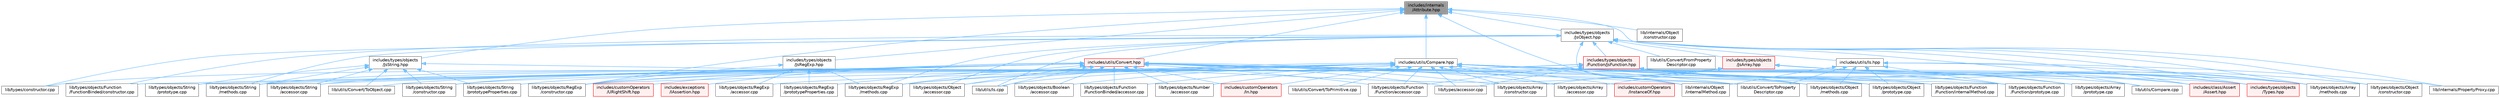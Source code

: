 digraph "includes/internals/Attribute.hpp"
{
 // LATEX_PDF_SIZE
  bgcolor="transparent";
  edge [fontname=Helvetica,fontsize=10,labelfontname=Helvetica,labelfontsize=10];
  node [fontname=Helvetica,fontsize=10,shape=box,height=0.2,width=0.4];
  Node1 [id="Node000001",label="includes/internals\l/Attribute.hpp",height=0.2,width=0.4,color="gray40", fillcolor="grey60", style="filled", fontcolor="black",tooltip=" "];
  Node1 -> Node2 [id="edge1_Node000001_Node000002",dir="back",color="steelblue1",style="solid",tooltip=" "];
  Node2 [id="Node000002",label="includes/types/objects\l/JsObject.hpp",height=0.2,width=0.4,color="grey40", fillcolor="white", style="filled",URL="$JsObject_8hpp.html",tooltip=" "];
  Node2 -> Node3 [id="edge2_Node000002_Node000003",dir="back",color="steelblue1",style="solid",tooltip=" "];
  Node3 [id="Node000003",label="includes/class/Assert\l/Assert.hpp",height=0.2,width=0.4,color="red", fillcolor="#FFF0F0", style="filled",URL="$Assert_8hpp.html",tooltip=" "];
  Node2 -> Node5 [id="edge3_Node000002_Node000005",dir="back",color="steelblue1",style="solid",tooltip=" "];
  Node5 [id="Node000005",label="includes/types/objects\l/Function/JsFunction.hpp",height=0.2,width=0.4,color="red", fillcolor="#FFF0F0", style="filled",URL="$JsFunction_8hpp.html",tooltip=" "];
  Node5 -> Node3 [id="edge4_Node000005_Node000003",dir="back",color="steelblue1",style="solid",tooltip=" "];
  Node5 -> Node7 [id="edge5_Node000005_Node000007",dir="back",color="steelblue1",style="solid",tooltip=" "];
  Node7 [id="Node000007",label="includes/types/objects\l/Types.hpp",height=0.2,width=0.4,color="red", fillcolor="#FFF0F0", style="filled",URL="$objects_2Types_8hpp.html",tooltip=" "];
  Node5 -> Node14 [id="edge6_Node000005_Node000014",dir="back",color="steelblue1",style="solid",tooltip=" "];
  Node14 [id="Node000014",label="lib/types/accessor.cpp",height=0.2,width=0.4,color="grey40", fillcolor="white", style="filled",URL="$types_2accessor_8cpp.html",tooltip=" "];
  Node5 -> Node18 [id="edge7_Node000005_Node000018",dir="back",color="steelblue1",style="solid",tooltip=" "];
  Node18 [id="Node000018",label="lib/types/objects/Function\l/Function/accessor.cpp",height=0.2,width=0.4,color="grey40", fillcolor="white", style="filled",URL="$types_2objects_2Function_2Function_2accessor_8cpp.html",tooltip=" "];
  Node5 -> Node20 [id="edge8_Node000005_Node000020",dir="back",color="steelblue1",style="solid",tooltip=" "];
  Node20 [id="Node000020",label="lib/types/objects/Function\l/Function/internalMethod.cpp",height=0.2,width=0.4,color="grey40", fillcolor="white", style="filled",URL="$types_2objects_2Function_2Function_2internalMethod_8cpp.html",tooltip=" "];
  Node5 -> Node9 [id="edge9_Node000005_Node000009",dir="back",color="steelblue1",style="solid",tooltip=" "];
  Node9 [id="Node000009",label="lib/types/objects/Function\l/Function/prototype.cpp",height=0.2,width=0.4,color="grey40", fillcolor="white", style="filled",URL="$Function_2Function_2prototype_8cpp.html",tooltip=" "];
  Node5 -> Node23 [id="edge10_Node000005_Node000023",dir="back",color="steelblue1",style="solid",tooltip=" "];
  Node23 [id="Node000023",label="lib/types/objects/Object\l/constructor.cpp",height=0.2,width=0.4,color="grey40", fillcolor="white", style="filled",URL="$types_2objects_2Object_2constructor_8cpp.html",tooltip=" "];
  Node5 -> Node24 [id="edge11_Node000005_Node000024",dir="back",color="steelblue1",style="solid",tooltip=" "];
  Node24 [id="Node000024",label="lib/types/objects/Object\l/methods.cpp",height=0.2,width=0.4,color="grey40", fillcolor="white", style="filled",URL="$Object_2methods_8cpp.html",tooltip=" "];
  Node5 -> Node25 [id="edge12_Node000005_Node000025",dir="back",color="steelblue1",style="solid",tooltip=" "];
  Node25 [id="Node000025",label="lib/types/objects/Object\l/prototype.cpp",height=0.2,width=0.4,color="grey40", fillcolor="white", style="filled",URL="$Object_2prototype_8cpp.html",tooltip=" "];
  Node5 -> Node27 [id="edge13_Node000005_Node000027",dir="back",color="steelblue1",style="solid",tooltip=" "];
  Node27 [id="Node000027",label="lib/types/objects/RegExp\l/constructor.cpp",height=0.2,width=0.4,color="grey40", fillcolor="white", style="filled",URL="$types_2objects_2RegExp_2constructor_8cpp.html",tooltip=" "];
  Node5 -> Node28 [id="edge14_Node000005_Node000028",dir="back",color="steelblue1",style="solid",tooltip=" "];
  Node28 [id="Node000028",label="lib/types/objects/RegExp\l/prototypeProperties.cpp",height=0.2,width=0.4,color="grey40", fillcolor="white", style="filled",URL="$RegExp_2prototypeProperties_8cpp.html",tooltip=" "];
  Node5 -> Node29 [id="edge15_Node000005_Node000029",dir="back",color="steelblue1",style="solid",tooltip=" "];
  Node29 [id="Node000029",label="lib/types/objects/String\l/constructor.cpp",height=0.2,width=0.4,color="grey40", fillcolor="white", style="filled",URL="$types_2objects_2String_2constructor_8cpp.html",tooltip=" "];
  Node5 -> Node30 [id="edge16_Node000005_Node000030",dir="back",color="steelblue1",style="solid",tooltip=" "];
  Node30 [id="Node000030",label="lib/types/objects/String\l/prototypeProperties.cpp",height=0.2,width=0.4,color="grey40", fillcolor="white", style="filled",URL="$String_2prototypeProperties_8cpp.html",tooltip=" "];
  Node2 -> Node31 [id="edge17_Node000002_Node000031",dir="back",color="steelblue1",style="solid",tooltip=" "];
  Node31 [id="Node000031",label="includes/types/objects\l/JsArray.hpp",height=0.2,width=0.4,color="red", fillcolor="#FFF0F0", style="filled",URL="$JsArray_8hpp.html",tooltip=" "];
  Node31 -> Node7 [id="edge18_Node000031_Node000007",dir="back",color="steelblue1",style="solid",tooltip=" "];
  Node31 -> Node32 [id="edge19_Node000031_Node000032",dir="back",color="steelblue1",style="solid",tooltip=" "];
  Node32 [id="Node000032",label="lib/types/objects/Array\l/accessor.cpp",height=0.2,width=0.4,color="grey40", fillcolor="white", style="filled",URL="$types_2objects_2Array_2accessor_8cpp.html",tooltip=" "];
  Node31 -> Node33 [id="edge20_Node000031_Node000033",dir="back",color="steelblue1",style="solid",tooltip=" "];
  Node33 [id="Node000033",label="lib/types/objects/Array\l/constructor.cpp",height=0.2,width=0.4,color="grey40", fillcolor="white", style="filled",URL="$types_2objects_2Array_2constructor_8cpp.html",tooltip=" "];
  Node31 -> Node34 [id="edge21_Node000031_Node000034",dir="back",color="steelblue1",style="solid",tooltip=" "];
  Node34 [id="Node000034",label="lib/types/objects/Array\l/methods.cpp",height=0.2,width=0.4,color="grey40", fillcolor="white", style="filled",URL="$Array_2methods_8cpp.html",tooltip=" "];
  Node31 -> Node35 [id="edge22_Node000031_Node000035",dir="back",color="steelblue1",style="solid",tooltip=" "];
  Node35 [id="Node000035",label="lib/types/objects/Array\l/prototype.cpp",height=0.2,width=0.4,color="grey40", fillcolor="white", style="filled",URL="$Array_2prototype_8cpp.html",tooltip=" "];
  Node31 -> Node36 [id="edge23_Node000031_Node000036",dir="back",color="steelblue1",style="solid",tooltip=" "];
  Node36 [id="Node000036",label="lib/types/objects/RegExp\l/methods.cpp",height=0.2,width=0.4,color="grey40", fillcolor="white", style="filled",URL="$RegExp_2methods_8cpp.html",tooltip=" "];
  Node2 -> Node7 [id="edge24_Node000002_Node000007",dir="back",color="steelblue1",style="solid",tooltip=" "];
  Node2 -> Node37 [id="edge25_Node000002_Node000037",dir="back",color="steelblue1",style="solid",tooltip=" "];
  Node37 [id="Node000037",label="lib/internals/PropertyProxy.cpp",height=0.2,width=0.4,color="grey40", fillcolor="white", style="filled",URL="$PropertyProxy_8cpp.html",tooltip=" "];
  Node2 -> Node38 [id="edge26_Node000002_Node000038",dir="back",color="steelblue1",style="solid",tooltip=" "];
  Node38 [id="Node000038",label="lib/types/constructor.cpp",height=0.2,width=0.4,color="grey40", fillcolor="white", style="filled",URL="$types_2constructor_8cpp.html",tooltip=" "];
  Node2 -> Node34 [id="edge27_Node000002_Node000034",dir="back",color="steelblue1",style="solid",tooltip=" "];
  Node2 -> Node11 [id="edge28_Node000002_Node000011",dir="back",color="steelblue1",style="solid",tooltip=" "];
  Node11 [id="Node000011",label="lib/types/objects/Function\l/FunctionBinded/constructor.cpp",height=0.2,width=0.4,color="grey40", fillcolor="white", style="filled",URL="$types_2objects_2Function_2FunctionBinded_2constructor_8cpp.html",tooltip=" "];
  Node2 -> Node39 [id="edge29_Node000002_Node000039",dir="back",color="steelblue1",style="solid",tooltip=" "];
  Node39 [id="Node000039",label="lib/types/objects/Object\l/accessor.cpp",height=0.2,width=0.4,color="grey40", fillcolor="white", style="filled",URL="$types_2objects_2Object_2accessor_8cpp.html",tooltip=" "];
  Node2 -> Node23 [id="edge30_Node000002_Node000023",dir="back",color="steelblue1",style="solid",tooltip=" "];
  Node2 -> Node36 [id="edge31_Node000002_Node000036",dir="back",color="steelblue1",style="solid",tooltip=" "];
  Node2 -> Node40 [id="edge32_Node000002_Node000040",dir="back",color="steelblue1",style="solid",tooltip=" "];
  Node40 [id="Node000040",label="lib/types/objects/String\l/methods.cpp",height=0.2,width=0.4,color="grey40", fillcolor="white", style="filled",URL="$String_2methods_8cpp.html",tooltip=" "];
  Node2 -> Node41 [id="edge33_Node000002_Node000041",dir="back",color="steelblue1",style="solid",tooltip=" "];
  Node41 [id="Node000041",label="lib/utils/Compare.cpp",height=0.2,width=0.4,color="grey40", fillcolor="white", style="filled",URL="$Compare_8cpp.html",tooltip=" "];
  Node2 -> Node42 [id="edge34_Node000002_Node000042",dir="back",color="steelblue1",style="solid",tooltip=" "];
  Node42 [id="Node000042",label="lib/utils/Convert/FromProperty\lDescriptor.cpp",height=0.2,width=0.4,color="grey40", fillcolor="white", style="filled",URL="$FromPropertyDescriptor_8cpp.html",tooltip=" "];
  Node2 -> Node43 [id="edge35_Node000002_Node000043",dir="back",color="steelblue1",style="solid",tooltip=" "];
  Node43 [id="Node000043",label="lib/utils/Convert/ToProperty\lDescriptor.cpp",height=0.2,width=0.4,color="grey40", fillcolor="white", style="filled",URL="$ToPropertyDescriptor_8cpp.html",tooltip=" "];
  Node2 -> Node44 [id="edge36_Node000002_Node000044",dir="back",color="steelblue1",style="solid",tooltip=" "];
  Node44 [id="Node000044",label="lib/utils/Is.cpp",height=0.2,width=0.4,color="grey40", fillcolor="white", style="filled",URL="$Is_8cpp.html",tooltip=" "];
  Node1 -> Node45 [id="edge37_Node000001_Node000045",dir="back",color="steelblue1",style="solid",tooltip=" "];
  Node45 [id="Node000045",label="includes/types/objects\l/JsRegExp.hpp",height=0.2,width=0.4,color="grey40", fillcolor="white", style="filled",URL="$JsRegExp_8hpp.html",tooltip=" "];
  Node45 -> Node46 [id="edge38_Node000045_Node000046",dir="back",color="steelblue1",style="solid",tooltip=" "];
  Node46 [id="Node000046",label="lib/types/objects/RegExp\l/accessor.cpp",height=0.2,width=0.4,color="grey40", fillcolor="white", style="filled",URL="$types_2objects_2RegExp_2accessor_8cpp.html",tooltip=" "];
  Node45 -> Node27 [id="edge39_Node000045_Node000027",dir="back",color="steelblue1",style="solid",tooltip=" "];
  Node45 -> Node36 [id="edge40_Node000045_Node000036",dir="back",color="steelblue1",style="solid",tooltip=" "];
  Node45 -> Node28 [id="edge41_Node000045_Node000028",dir="back",color="steelblue1",style="solid",tooltip=" "];
  Node1 -> Node47 [id="edge42_Node000001_Node000047",dir="back",color="steelblue1",style="solid",tooltip=" "];
  Node47 [id="Node000047",label="includes/types/objects\l/JsString.hpp",height=0.2,width=0.4,color="grey40", fillcolor="white", style="filled",URL="$JsString_8hpp.html",tooltip=" "];
  Node47 -> Node7 [id="edge43_Node000047_Node000007",dir="back",color="steelblue1",style="solid",tooltip=" "];
  Node47 -> Node48 [id="edge44_Node000047_Node000048",dir="back",color="steelblue1",style="solid",tooltip=" "];
  Node48 [id="Node000048",label="lib/types/objects/String\l/accessor.cpp",height=0.2,width=0.4,color="grey40", fillcolor="white", style="filled",URL="$types_2objects_2String_2accessor_8cpp.html",tooltip=" "];
  Node47 -> Node29 [id="edge45_Node000047_Node000029",dir="back",color="steelblue1",style="solid",tooltip=" "];
  Node47 -> Node40 [id="edge46_Node000047_Node000040",dir="back",color="steelblue1",style="solid",tooltip=" "];
  Node47 -> Node49 [id="edge47_Node000047_Node000049",dir="back",color="steelblue1",style="solid",tooltip=" "];
  Node49 [id="Node000049",label="lib/types/objects/String\l/prototype.cpp",height=0.2,width=0.4,color="grey40", fillcolor="white", style="filled",URL="$String_2prototype_8cpp.html",tooltip=" "];
  Node47 -> Node30 [id="edge48_Node000047_Node000030",dir="back",color="steelblue1",style="solid",tooltip=" "];
  Node47 -> Node50 [id="edge49_Node000047_Node000050",dir="back",color="steelblue1",style="solid",tooltip=" "];
  Node50 [id="Node000050",label="lib/utils/Convert/ToObject.cpp",height=0.2,width=0.4,color="grey40", fillcolor="white", style="filled",URL="$ToObject_8cpp.html",tooltip=" "];
  Node1 -> Node51 [id="edge50_Node000001_Node000051",dir="back",color="steelblue1",style="solid",tooltip=" "];
  Node51 [id="Node000051",label="includes/utils/Compare.hpp",height=0.2,width=0.4,color="grey40", fillcolor="white", style="filled",URL="$Compare_8hpp.html",tooltip=" "];
  Node51 -> Node3 [id="edge51_Node000051_Node000003",dir="back",color="steelblue1",style="solid",tooltip=" "];
  Node51 -> Node52 [id="edge52_Node000051_Node000052",dir="back",color="steelblue1",style="solid",tooltip=" "];
  Node52 [id="Node000052",label="includes/customOperators\l/In.hpp",height=0.2,width=0.4,color="red", fillcolor="#FFF0F0", style="filled",URL="$In_8hpp.html",tooltip=" "];
  Node51 -> Node54 [id="edge53_Node000051_Node000054",dir="back",color="steelblue1",style="solid",tooltip=" "];
  Node54 [id="Node000054",label="includes/customOperators\l/InstanceOf.hpp",height=0.2,width=0.4,color="red", fillcolor="#FFF0F0", style="filled",URL="$InstanceOf_8hpp.html",tooltip=" "];
  Node51 -> Node55 [id="edge54_Node000051_Node000055",dir="back",color="steelblue1",style="solid",tooltip=" "];
  Node55 [id="Node000055",label="lib/internals/Object\l/internalMethod.cpp",height=0.2,width=0.4,color="grey40", fillcolor="white", style="filled",URL="$internals_2Object_2internalMethod_8cpp.html",tooltip=" "];
  Node51 -> Node14 [id="edge55_Node000051_Node000014",dir="back",color="steelblue1",style="solid",tooltip=" "];
  Node51 -> Node32 [id="edge56_Node000051_Node000032",dir="back",color="steelblue1",style="solid",tooltip=" "];
  Node51 -> Node33 [id="edge57_Node000051_Node000033",dir="back",color="steelblue1",style="solid",tooltip=" "];
  Node51 -> Node34 [id="edge58_Node000051_Node000034",dir="back",color="steelblue1",style="solid",tooltip=" "];
  Node51 -> Node35 [id="edge59_Node000051_Node000035",dir="back",color="steelblue1",style="solid",tooltip=" "];
  Node51 -> Node56 [id="edge60_Node000051_Node000056",dir="back",color="steelblue1",style="solid",tooltip=" "];
  Node56 [id="Node000056",label="lib/types/objects/Boolean\l/accessor.cpp",height=0.2,width=0.4,color="grey40", fillcolor="white", style="filled",URL="$types_2objects_2Boolean_2accessor_8cpp.html",tooltip=" "];
  Node51 -> Node18 [id="edge61_Node000051_Node000018",dir="back",color="steelblue1",style="solid",tooltip=" "];
  Node51 -> Node20 [id="edge62_Node000051_Node000020",dir="back",color="steelblue1",style="solid",tooltip=" "];
  Node51 -> Node9 [id="edge63_Node000051_Node000009",dir="back",color="steelblue1",style="solid",tooltip=" "];
  Node51 -> Node10 [id="edge64_Node000051_Node000010",dir="back",color="steelblue1",style="solid",tooltip=" "];
  Node10 [id="Node000010",label="lib/types/objects/Function\l/FunctionBinded/accessor.cpp",height=0.2,width=0.4,color="grey40", fillcolor="white", style="filled",URL="$types_2objects_2Function_2FunctionBinded_2accessor_8cpp.html",tooltip=" "];
  Node51 -> Node57 [id="edge65_Node000051_Node000057",dir="back",color="steelblue1",style="solid",tooltip=" "];
  Node57 [id="Node000057",label="lib/types/objects/Number\l/accessor.cpp",height=0.2,width=0.4,color="grey40", fillcolor="white", style="filled",URL="$types_2objects_2Number_2accessor_8cpp.html",tooltip=" "];
  Node51 -> Node39 [id="edge66_Node000051_Node000039",dir="back",color="steelblue1",style="solid",tooltip=" "];
  Node51 -> Node24 [id="edge67_Node000051_Node000024",dir="back",color="steelblue1",style="solid",tooltip=" "];
  Node51 -> Node25 [id="edge68_Node000051_Node000025",dir="back",color="steelblue1",style="solid",tooltip=" "];
  Node51 -> Node46 [id="edge69_Node000051_Node000046",dir="back",color="steelblue1",style="solid",tooltip=" "];
  Node51 -> Node27 [id="edge70_Node000051_Node000027",dir="back",color="steelblue1",style="solid",tooltip=" "];
  Node51 -> Node36 [id="edge71_Node000051_Node000036",dir="back",color="steelblue1",style="solid",tooltip=" "];
  Node51 -> Node48 [id="edge72_Node000051_Node000048",dir="back",color="steelblue1",style="solid",tooltip=" "];
  Node51 -> Node40 [id="edge73_Node000051_Node000040",dir="back",color="steelblue1",style="solid",tooltip=" "];
  Node51 -> Node41 [id="edge74_Node000051_Node000041",dir="back",color="steelblue1",style="solid",tooltip=" "];
  Node51 -> Node50 [id="edge75_Node000051_Node000050",dir="back",color="steelblue1",style="solid",tooltip=" "];
  Node51 -> Node58 [id="edge76_Node000051_Node000058",dir="back",color="steelblue1",style="solid",tooltip=" "];
  Node58 [id="Node000058",label="lib/utils/Convert/ToPrimitive.cpp",height=0.2,width=0.4,color="grey40", fillcolor="white", style="filled",URL="$ToPrimitive_8cpp.html",tooltip=" "];
  Node51 -> Node43 [id="edge77_Node000051_Node000043",dir="back",color="steelblue1",style="solid",tooltip=" "];
  Node51 -> Node44 [id="edge78_Node000051_Node000044",dir="back",color="steelblue1",style="solid",tooltip=" "];
  Node1 -> Node59 [id="edge79_Node000001_Node000059",dir="back",color="steelblue1",style="solid",tooltip=" "];
  Node59 [id="Node000059",label="includes/utils/Convert.hpp",height=0.2,width=0.4,color="red", fillcolor="#FFF0F0", style="filled",URL="$Convert_8hpp.html",tooltip=" "];
  Node59 -> Node52 [id="edge80_Node000059_Node000052",dir="back",color="steelblue1",style="solid",tooltip=" "];
  Node59 -> Node60 [id="edge81_Node000059_Node000060",dir="back",color="steelblue1",style="solid",tooltip=" "];
  Node60 [id="Node000060",label="includes/customOperators\l/URightShift.hpp",height=0.2,width=0.4,color="red", fillcolor="#FFF0F0", style="filled",URL="$URightShift_8hpp.html",tooltip=" "];
  Node59 -> Node61 [id="edge82_Node000059_Node000061",dir="back",color="steelblue1",style="solid",tooltip=" "];
  Node61 [id="Node000061",label="includes/exceptions\l/IAssertion.hpp",height=0.2,width=0.4,color="red", fillcolor="#FFF0F0", style="filled",URL="$IAssertion_8hpp.html",tooltip=" "];
  Node59 -> Node55 [id="edge83_Node000059_Node000055",dir="back",color="steelblue1",style="solid",tooltip=" "];
  Node59 -> Node14 [id="edge84_Node000059_Node000014",dir="back",color="steelblue1",style="solid",tooltip=" "];
  Node59 -> Node38 [id="edge85_Node000059_Node000038",dir="back",color="steelblue1",style="solid",tooltip=" "];
  Node59 -> Node32 [id="edge86_Node000059_Node000032",dir="back",color="steelblue1",style="solid",tooltip=" "];
  Node59 -> Node33 [id="edge87_Node000059_Node000033",dir="back",color="steelblue1",style="solid",tooltip=" "];
  Node59 -> Node34 [id="edge88_Node000059_Node000034",dir="back",color="steelblue1",style="solid",tooltip=" "];
  Node59 -> Node56 [id="edge89_Node000059_Node000056",dir="back",color="steelblue1",style="solid",tooltip=" "];
  Node59 -> Node18 [id="edge90_Node000059_Node000018",dir="back",color="steelblue1",style="solid",tooltip=" "];
  Node59 -> Node9 [id="edge91_Node000059_Node000009",dir="back",color="steelblue1",style="solid",tooltip=" "];
  Node59 -> Node10 [id="edge92_Node000059_Node000010",dir="back",color="steelblue1",style="solid",tooltip=" "];
  Node59 -> Node11 [id="edge93_Node000059_Node000011",dir="back",color="steelblue1",style="solid",tooltip=" "];
  Node59 -> Node57 [id="edge94_Node000059_Node000057",dir="back",color="steelblue1",style="solid",tooltip=" "];
  Node59 -> Node39 [id="edge95_Node000059_Node000039",dir="back",color="steelblue1",style="solid",tooltip=" "];
  Node59 -> Node24 [id="edge96_Node000059_Node000024",dir="back",color="steelblue1",style="solid",tooltip=" "];
  Node59 -> Node25 [id="edge97_Node000059_Node000025",dir="back",color="steelblue1",style="solid",tooltip=" "];
  Node59 -> Node27 [id="edge98_Node000059_Node000027",dir="back",color="steelblue1",style="solid",tooltip=" "];
  Node59 -> Node36 [id="edge99_Node000059_Node000036",dir="back",color="steelblue1",style="solid",tooltip=" "];
  Node59 -> Node48 [id="edge100_Node000059_Node000048",dir="back",color="steelblue1",style="solid",tooltip=" "];
  Node59 -> Node29 [id="edge101_Node000059_Node000029",dir="back",color="steelblue1",style="solid",tooltip=" "];
  Node59 -> Node40 [id="edge102_Node000059_Node000040",dir="back",color="steelblue1",style="solid",tooltip=" "];
  Node59 -> Node49 [id="edge103_Node000059_Node000049",dir="back",color="steelblue1",style="solid",tooltip=" "];
  Node59 -> Node43 [id="edge104_Node000059_Node000043",dir="back",color="steelblue1",style="solid",tooltip=" "];
  Node59 -> Node44 [id="edge105_Node000059_Node000044",dir="back",color="steelblue1",style="solid",tooltip=" "];
  Node1 -> Node106 [id="edge106_Node000001_Node000106",dir="back",color="steelblue1",style="solid",tooltip=" "];
  Node106 [id="Node000106",label="includes/utils/Is.hpp",height=0.2,width=0.4,color="grey40", fillcolor="white", style="filled",URL="$Is_8hpp.html",tooltip=" "];
  Node106 -> Node55 [id="edge107_Node000106_Node000055",dir="back",color="steelblue1",style="solid",tooltip=" "];
  Node106 -> Node37 [id="edge108_Node000106_Node000037",dir="back",color="steelblue1",style="solid",tooltip=" "];
  Node106 -> Node34 [id="edge109_Node000106_Node000034",dir="back",color="steelblue1",style="solid",tooltip=" "];
  Node106 -> Node9 [id="edge110_Node000106_Node000009",dir="back",color="steelblue1",style="solid",tooltip=" "];
  Node106 -> Node24 [id="edge111_Node000106_Node000024",dir="back",color="steelblue1",style="solid",tooltip=" "];
  Node106 -> Node25 [id="edge112_Node000106_Node000025",dir="back",color="steelblue1",style="solid",tooltip=" "];
  Node106 -> Node43 [id="edge113_Node000106_Node000043",dir="back",color="steelblue1",style="solid",tooltip=" "];
  Node1 -> Node107 [id="edge114_Node000001_Node000107",dir="back",color="steelblue1",style="solid",tooltip=" "];
  Node107 [id="Node000107",label="lib/internals/Object\l/constructor.cpp",height=0.2,width=0.4,color="grey40", fillcolor="white", style="filled",URL="$internals_2Object_2constructor_8cpp.html",tooltip=" "];
  Node1 -> Node55 [id="edge115_Node000001_Node000055",dir="back",color="steelblue1",style="solid",tooltip=" "];
  Node1 -> Node27 [id="edge116_Node000001_Node000027",dir="back",color="steelblue1",style="solid",tooltip=" "];
}
